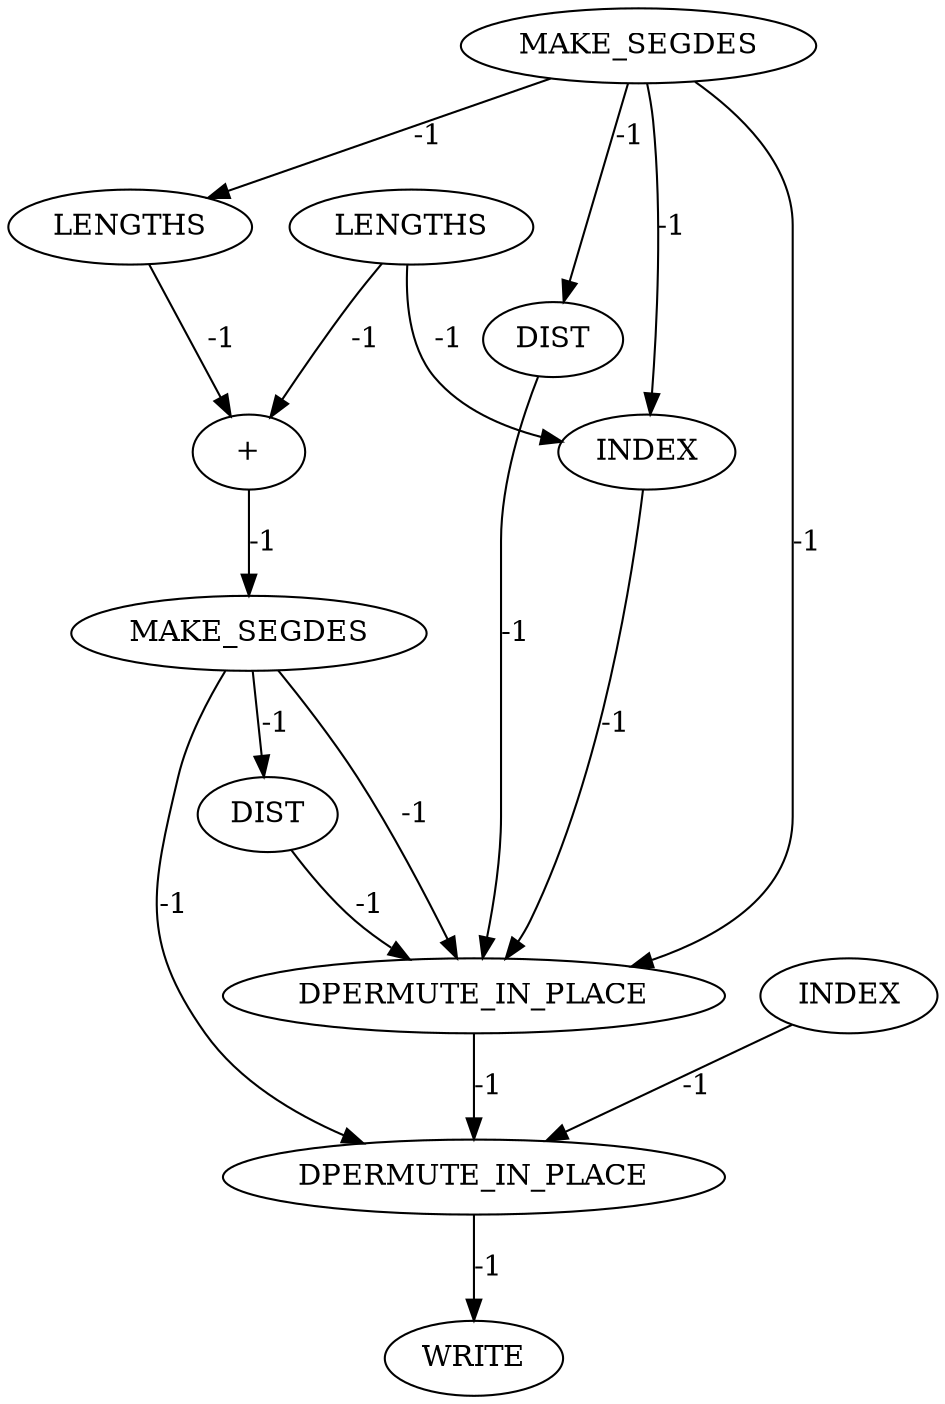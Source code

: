 digraph {
	convex_hull_large_grid_INST_3199 [label=MAKE_SEGDES cost=0]
	convex_hull_large_grid_INST_3229 [label=WRITE cost=0]
	convex_hull_large_grid_INST_3161 [label=DIST cost=0]
	convex_hull_large_grid_INST_6319 [label=DPERMUTE_IN_PLACE cost=0]
	convex_hull_large_grid_INST_3155 [label=MAKE_SEGDES cost=0]
	convex_hull_large_grid_INST_6320 [label=DPERMUTE_IN_PLACE cost=0]
	convex_hull_large_grid_INST_3183 [label=INDEX cost=0]
	convex_hull_large_grid_INST_3205 [label=DIST cost=0]
	convex_hull_large_grid_INST_3171 [label=INDEX cost=0]
	convex_hull_large_grid_INST_3193 [label=LENGTHS cost=0]
	convex_hull_large_grid_INST_3194 [label="+" cost=0]
	convex_hull_large_grid_INST_3175 [label=LENGTHS cost=0]
	convex_hull_large_grid_INST_3199 -> convex_hull_large_grid_INST_3205 [label=-1 cost=-1]
	convex_hull_large_grid_INST_3199 -> convex_hull_large_grid_INST_6319 [label=-1 cost=-1]
	convex_hull_large_grid_INST_3199 -> convex_hull_large_grid_INST_6320 [label=-1 cost=-1]
	convex_hull_large_grid_INST_3161 -> convex_hull_large_grid_INST_6319 [label=-1 cost=-1]
	convex_hull_large_grid_INST_6319 -> convex_hull_large_grid_INST_6320 [label=-1 cost=-1]
	convex_hull_large_grid_INST_3155 -> convex_hull_large_grid_INST_3161 [label=-1 cost=-1]
	convex_hull_large_grid_INST_3155 -> convex_hull_large_grid_INST_3183 [label=-1 cost=-1]
	convex_hull_large_grid_INST_3155 -> convex_hull_large_grid_INST_3193 [label=-1 cost=-1]
	convex_hull_large_grid_INST_3155 -> convex_hull_large_grid_INST_6319 [label=-1 cost=-1]
	convex_hull_large_grid_INST_6320 -> convex_hull_large_grid_INST_3229 [label=-1 cost=-1]
	convex_hull_large_grid_INST_3183 -> convex_hull_large_grid_INST_6319 [label=-1 cost=-1]
	convex_hull_large_grid_INST_3205 -> convex_hull_large_grid_INST_6319 [label=-1 cost=-1]
	convex_hull_large_grid_INST_3171 -> convex_hull_large_grid_INST_6320 [label=-1 cost=-1]
	convex_hull_large_grid_INST_3193 -> convex_hull_large_grid_INST_3194 [label=-1 cost=-1]
	convex_hull_large_grid_INST_3194 -> convex_hull_large_grid_INST_3199 [label=-1 cost=-1]
	convex_hull_large_grid_INST_3175 -> convex_hull_large_grid_INST_3183 [label=-1 cost=-1]
	convex_hull_large_grid_INST_3175 -> convex_hull_large_grid_INST_3194 [label=-1 cost=-1]
}
